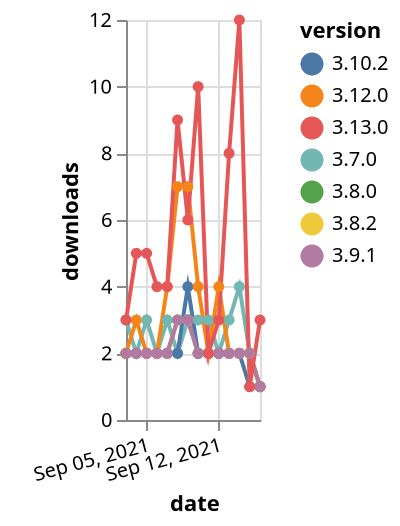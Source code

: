 {"$schema": "https://vega.github.io/schema/vega-lite/v5.json", "description": "A simple bar chart with embedded data.", "data": {"values": [{"date": "2021-09-03", "total": 3788, "delta": 3, "version": "3.7.0"}, {"date": "2021-09-04", "total": 3790, "delta": 2, "version": "3.7.0"}, {"date": "2021-09-05", "total": 3793, "delta": 3, "version": "3.7.0"}, {"date": "2021-09-06", "total": 3795, "delta": 2, "version": "3.7.0"}, {"date": "2021-09-07", "total": 3798, "delta": 3, "version": "3.7.0"}, {"date": "2021-09-08", "total": 3800, "delta": 2, "version": "3.7.0"}, {"date": "2021-09-09", "total": 3803, "delta": 3, "version": "3.7.0"}, {"date": "2021-09-10", "total": 3806, "delta": 3, "version": "3.7.0"}, {"date": "2021-09-11", "total": 3809, "delta": 3, "version": "3.7.0"}, {"date": "2021-09-12", "total": 3811, "delta": 2, "version": "3.7.0"}, {"date": "2021-09-13", "total": 3814, "delta": 3, "version": "3.7.0"}, {"date": "2021-09-14", "total": 3818, "delta": 4, "version": "3.7.0"}, {"date": "2021-09-15", "total": 3820, "delta": 2, "version": "3.7.0"}, {"date": "2021-09-16", "total": 3821, "delta": 1, "version": "3.7.0"}, {"date": "2021-09-03", "total": 2501, "delta": 2, "version": "3.8.0"}, {"date": "2021-09-04", "total": 2503, "delta": 2, "version": "3.8.0"}, {"date": "2021-09-05", "total": 2505, "delta": 2, "version": "3.8.0"}, {"date": "2021-09-06", "total": 2507, "delta": 2, "version": "3.8.0"}, {"date": "2021-09-07", "total": 2509, "delta": 2, "version": "3.8.0"}, {"date": "2021-09-08", "total": 2512, "delta": 3, "version": "3.8.0"}, {"date": "2021-09-09", "total": 2515, "delta": 3, "version": "3.8.0"}, {"date": "2021-09-10", "total": 2517, "delta": 2, "version": "3.8.0"}, {"date": "2021-09-11", "total": 2519, "delta": 2, "version": "3.8.0"}, {"date": "2021-09-12", "total": 2521, "delta": 2, "version": "3.8.0"}, {"date": "2021-09-13", "total": 2523, "delta": 2, "version": "3.8.0"}, {"date": "2021-09-14", "total": 2525, "delta": 2, "version": "3.8.0"}, {"date": "2021-09-15", "total": 2527, "delta": 2, "version": "3.8.0"}, {"date": "2021-09-16", "total": 2528, "delta": 1, "version": "3.8.0"}, {"date": "2021-09-03", "total": 2623, "delta": 2, "version": "3.8.2"}, {"date": "2021-09-04", "total": 2625, "delta": 2, "version": "3.8.2"}, {"date": "2021-09-05", "total": 2627, "delta": 2, "version": "3.8.2"}, {"date": "2021-09-06", "total": 2629, "delta": 2, "version": "3.8.2"}, {"date": "2021-09-07", "total": 2631, "delta": 2, "version": "3.8.2"}, {"date": "2021-09-08", "total": 2634, "delta": 3, "version": "3.8.2"}, {"date": "2021-09-09", "total": 2637, "delta": 3, "version": "3.8.2"}, {"date": "2021-09-10", "total": 2639, "delta": 2, "version": "3.8.2"}, {"date": "2021-09-11", "total": 2641, "delta": 2, "version": "3.8.2"}, {"date": "2021-09-12", "total": 2643, "delta": 2, "version": "3.8.2"}, {"date": "2021-09-13", "total": 2645, "delta": 2, "version": "3.8.2"}, {"date": "2021-09-14", "total": 2647, "delta": 2, "version": "3.8.2"}, {"date": "2021-09-15", "total": 2649, "delta": 2, "version": "3.8.2"}, {"date": "2021-09-16", "total": 2650, "delta": 1, "version": "3.8.2"}, {"date": "2021-09-03", "total": 2795, "delta": 2, "version": "3.10.2"}, {"date": "2021-09-04", "total": 2797, "delta": 2, "version": "3.10.2"}, {"date": "2021-09-05", "total": 2799, "delta": 2, "version": "3.10.2"}, {"date": "2021-09-06", "total": 2801, "delta": 2, "version": "3.10.2"}, {"date": "2021-09-07", "total": 2803, "delta": 2, "version": "3.10.2"}, {"date": "2021-09-08", "total": 2805, "delta": 2, "version": "3.10.2"}, {"date": "2021-09-09", "total": 2809, "delta": 4, "version": "3.10.2"}, {"date": "2021-09-10", "total": 2811, "delta": 2, "version": "3.10.2"}, {"date": "2021-09-11", "total": 2813, "delta": 2, "version": "3.10.2"}, {"date": "2021-09-12", "total": 2815, "delta": 2, "version": "3.10.2"}, {"date": "2021-09-13", "total": 2817, "delta": 2, "version": "3.10.2"}, {"date": "2021-09-14", "total": 2819, "delta": 2, "version": "3.10.2"}, {"date": "2021-09-15", "total": 2820, "delta": 1, "version": "3.10.2"}, {"date": "2021-09-16", "total": 2821, "delta": 1, "version": "3.10.2"}, {"date": "2021-09-03", "total": 6410, "delta": 2, "version": "3.12.0"}, {"date": "2021-09-04", "total": 6413, "delta": 3, "version": "3.12.0"}, {"date": "2021-09-05", "total": 6415, "delta": 2, "version": "3.12.0"}, {"date": "2021-09-06", "total": 6417, "delta": 2, "version": "3.12.0"}, {"date": "2021-09-07", "total": 6421, "delta": 4, "version": "3.12.0"}, {"date": "2021-09-08", "total": 6428, "delta": 7, "version": "3.12.0"}, {"date": "2021-09-09", "total": 6435, "delta": 7, "version": "3.12.0"}, {"date": "2021-09-10", "total": 6439, "delta": 4, "version": "3.12.0"}, {"date": "2021-09-11", "total": 6441, "delta": 2, "version": "3.12.0"}, {"date": "2021-09-12", "total": 6445, "delta": 4, "version": "3.12.0"}, {"date": "2021-09-13", "total": 6447, "delta": 2, "version": "3.12.0"}, {"date": "2021-09-14", "total": 6449, "delta": 2, "version": "3.12.0"}, {"date": "2021-09-15", "total": 6451, "delta": 2, "version": "3.12.0"}, {"date": "2021-09-16", "total": 6452, "delta": 1, "version": "3.12.0"}, {"date": "2021-09-03", "total": 2580, "delta": 2, "version": "3.9.1"}, {"date": "2021-09-04", "total": 2582, "delta": 2, "version": "3.9.1"}, {"date": "2021-09-05", "total": 2584, "delta": 2, "version": "3.9.1"}, {"date": "2021-09-06", "total": 2586, "delta": 2, "version": "3.9.1"}, {"date": "2021-09-07", "total": 2588, "delta": 2, "version": "3.9.1"}, {"date": "2021-09-08", "total": 2591, "delta": 3, "version": "3.9.1"}, {"date": "2021-09-09", "total": 2594, "delta": 3, "version": "3.9.1"}, {"date": "2021-09-10", "total": 2596, "delta": 2, "version": "3.9.1"}, {"date": "2021-09-11", "total": 2598, "delta": 2, "version": "3.9.1"}, {"date": "2021-09-12", "total": 2600, "delta": 2, "version": "3.9.1"}, {"date": "2021-09-13", "total": 2602, "delta": 2, "version": "3.9.1"}, {"date": "2021-09-14", "total": 2604, "delta": 2, "version": "3.9.1"}, {"date": "2021-09-15", "total": 2606, "delta": 2, "version": "3.9.1"}, {"date": "2021-09-16", "total": 2607, "delta": 1, "version": "3.9.1"}, {"date": "2021-09-03", "total": 3716, "delta": 3, "version": "3.13.0"}, {"date": "2021-09-04", "total": 3721, "delta": 5, "version": "3.13.0"}, {"date": "2021-09-05", "total": 3726, "delta": 5, "version": "3.13.0"}, {"date": "2021-09-06", "total": 3730, "delta": 4, "version": "3.13.0"}, {"date": "2021-09-07", "total": 3734, "delta": 4, "version": "3.13.0"}, {"date": "2021-09-08", "total": 3743, "delta": 9, "version": "3.13.0"}, {"date": "2021-09-09", "total": 3749, "delta": 6, "version": "3.13.0"}, {"date": "2021-09-10", "total": 3759, "delta": 10, "version": "3.13.0"}, {"date": "2021-09-11", "total": 3761, "delta": 2, "version": "3.13.0"}, {"date": "2021-09-12", "total": 3764, "delta": 3, "version": "3.13.0"}, {"date": "2021-09-13", "total": 3772, "delta": 8, "version": "3.13.0"}, {"date": "2021-09-14", "total": 3784, "delta": 12, "version": "3.13.0"}, {"date": "2021-09-15", "total": 3785, "delta": 1, "version": "3.13.0"}, {"date": "2021-09-16", "total": 3788, "delta": 3, "version": "3.13.0"}]}, "width": "container", "mark": {"type": "line", "point": {"filled": true}}, "encoding": {"x": {"field": "date", "type": "temporal", "timeUnit": "yearmonthdate", "title": "date", "axis": {"labelAngle": -15}}, "y": {"field": "delta", "type": "quantitative", "title": "downloads"}, "color": {"field": "version", "type": "nominal"}, "tooltip": {"field": "delta"}}}